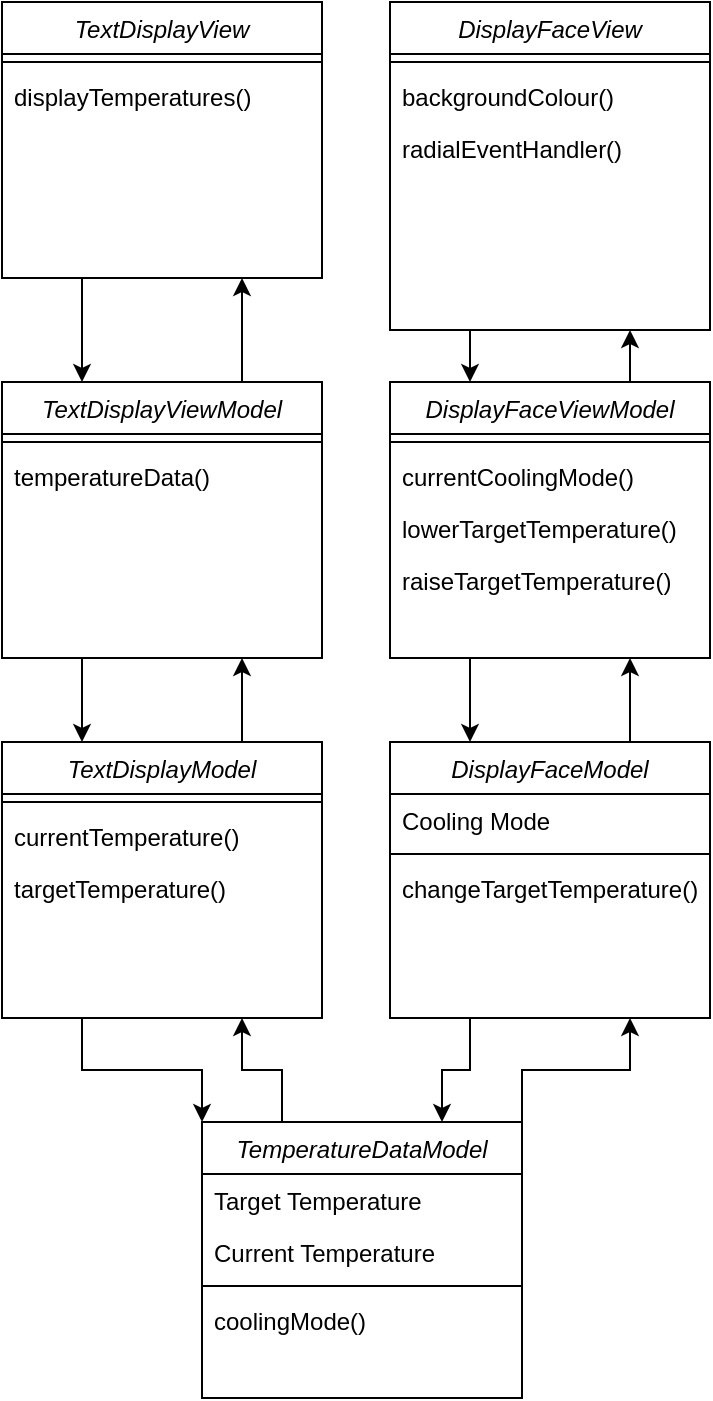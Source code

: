 <mxfile version="12.8.1" type="device"><diagram id="C5RBs43oDa-KdzZeNtuy" name="Page-1"><mxGraphModel dx="1303" dy="792" grid="1" gridSize="10" guides="1" tooltips="1" connect="1" arrows="1" fold="1" page="1" pageScale="1" pageWidth="827" pageHeight="1169" math="0" shadow="0"><root><mxCell id="WIyWlLk6GJQsqaUBKTNV-0"/><mxCell id="WIyWlLk6GJQsqaUBKTNV-1" parent="WIyWlLk6GJQsqaUBKTNV-0"/><mxCell id="zkfFHV4jXpPFQw0GAbJ--0" value="TextDisplayView" style="swimlane;fontStyle=2;align=center;verticalAlign=top;childLayout=stackLayout;horizontal=1;startSize=26;horizontalStack=0;resizeParent=1;resizeLast=0;collapsible=1;marginBottom=0;rounded=0;shadow=0;strokeWidth=1;" parent="WIyWlLk6GJQsqaUBKTNV-1" vertex="1"><mxGeometry x="220" y="120" width="160" height="138" as="geometry"><mxRectangle x="230" y="140" width="160" height="26" as="alternateBounds"/></mxGeometry></mxCell><mxCell id="zkfFHV4jXpPFQw0GAbJ--4" value="" style="line;html=1;strokeWidth=1;align=left;verticalAlign=middle;spacingTop=-1;spacingLeft=3;spacingRight=3;rotatable=0;labelPosition=right;points=[];portConstraint=eastwest;" parent="zkfFHV4jXpPFQw0GAbJ--0" vertex="1"><mxGeometry y="26" width="160" height="8" as="geometry"/></mxCell><mxCell id="zkfFHV4jXpPFQw0GAbJ--5" value="displayTemperatures()" style="text;align=left;verticalAlign=top;spacingLeft=4;spacingRight=4;overflow=hidden;rotatable=0;points=[[0,0.5],[1,0.5]];portConstraint=eastwest;" parent="zkfFHV4jXpPFQw0GAbJ--0" vertex="1"><mxGeometry y="34" width="160" height="26" as="geometry"/></mxCell><mxCell id="ft2E505LS1WRf3qaH0Fm-0" value="DisplayFaceView" style="swimlane;fontStyle=2;align=center;verticalAlign=top;childLayout=stackLayout;horizontal=1;startSize=26;horizontalStack=0;resizeParent=1;resizeLast=0;collapsible=1;marginBottom=0;rounded=0;shadow=0;strokeWidth=1;" parent="WIyWlLk6GJQsqaUBKTNV-1" vertex="1"><mxGeometry x="414" y="120" width="160" height="164" as="geometry"><mxRectangle x="230" y="140" width="160" height="26" as="alternateBounds"/></mxGeometry></mxCell><mxCell id="ft2E505LS1WRf3qaH0Fm-4" value="" style="line;html=1;strokeWidth=1;align=left;verticalAlign=middle;spacingTop=-1;spacingLeft=3;spacingRight=3;rotatable=0;labelPosition=right;points=[];portConstraint=eastwest;" parent="ft2E505LS1WRf3qaH0Fm-0" vertex="1"><mxGeometry y="26" width="160" height="8" as="geometry"/></mxCell><mxCell id="ft2E505LS1WRf3qaH0Fm-30" value="backgroundColour()" style="text;align=left;verticalAlign=top;spacingLeft=4;spacingRight=4;overflow=hidden;rotatable=0;points=[[0,0.5],[1,0.5]];portConstraint=eastwest;" parent="ft2E505LS1WRf3qaH0Fm-0" vertex="1"><mxGeometry y="34" width="160" height="26" as="geometry"/></mxCell><mxCell id="ft2E505LS1WRf3qaH0Fm-5" value="radialEventHandler()" style="text;align=left;verticalAlign=top;spacingLeft=4;spacingRight=4;overflow=hidden;rotatable=0;points=[[0,0.5],[1,0.5]];portConstraint=eastwest;" parent="ft2E505LS1WRf3qaH0Fm-0" vertex="1"><mxGeometry y="60" width="160" height="26" as="geometry"/></mxCell><mxCell id="ft2E505LS1WRf3qaH0Fm-6" value="TextDisplayViewModel" style="swimlane;fontStyle=2;align=center;verticalAlign=top;childLayout=stackLayout;horizontal=1;startSize=26;horizontalStack=0;resizeParent=1;resizeLast=0;collapsible=1;marginBottom=0;rounded=0;shadow=0;strokeWidth=1;" parent="WIyWlLk6GJQsqaUBKTNV-1" vertex="1"><mxGeometry x="220" y="310" width="160" height="138" as="geometry"><mxRectangle x="230" y="140" width="160" height="26" as="alternateBounds"/></mxGeometry></mxCell><mxCell id="ft2E505LS1WRf3qaH0Fm-10" value="" style="line;html=1;strokeWidth=1;align=left;verticalAlign=middle;spacingTop=-1;spacingLeft=3;spacingRight=3;rotatable=0;labelPosition=right;points=[];portConstraint=eastwest;" parent="ft2E505LS1WRf3qaH0Fm-6" vertex="1"><mxGeometry y="26" width="160" height="8" as="geometry"/></mxCell><mxCell id="ft2E505LS1WRf3qaH0Fm-11" value="temperatureData()" style="text;align=left;verticalAlign=top;spacingLeft=4;spacingRight=4;overflow=hidden;rotatable=0;points=[[0,0.5],[1,0.5]];portConstraint=eastwest;" parent="ft2E505LS1WRf3qaH0Fm-6" vertex="1"><mxGeometry y="34" width="160" height="26" as="geometry"/></mxCell><mxCell id="ft2E505LS1WRf3qaH0Fm-12" value="DisplayFaceViewModel" style="swimlane;fontStyle=2;align=center;verticalAlign=top;childLayout=stackLayout;horizontal=1;startSize=26;horizontalStack=0;resizeParent=1;resizeLast=0;collapsible=1;marginBottom=0;rounded=0;shadow=0;strokeWidth=1;" parent="WIyWlLk6GJQsqaUBKTNV-1" vertex="1"><mxGeometry x="414" y="310" width="160" height="138" as="geometry"><mxRectangle x="230" y="140" width="160" height="26" as="alternateBounds"/></mxGeometry></mxCell><mxCell id="ft2E505LS1WRf3qaH0Fm-16" value="" style="line;html=1;strokeWidth=1;align=left;verticalAlign=middle;spacingTop=-1;spacingLeft=3;spacingRight=3;rotatable=0;labelPosition=right;points=[];portConstraint=eastwest;" parent="ft2E505LS1WRf3qaH0Fm-12" vertex="1"><mxGeometry y="26" width="160" height="8" as="geometry"/></mxCell><mxCell id="ft2E505LS1WRf3qaH0Fm-17" value="currentCoolingMode()" style="text;align=left;verticalAlign=top;spacingLeft=4;spacingRight=4;overflow=hidden;rotatable=0;points=[[0,0.5],[1,0.5]];portConstraint=eastwest;" parent="ft2E505LS1WRf3qaH0Fm-12" vertex="1"><mxGeometry y="34" width="160" height="26" as="geometry"/></mxCell><mxCell id="ft2E505LS1WRf3qaH0Fm-36" value="lowerTargetTemperature()" style="text;align=left;verticalAlign=top;spacingLeft=4;spacingRight=4;overflow=hidden;rotatable=0;points=[[0,0.5],[1,0.5]];portConstraint=eastwest;" parent="ft2E505LS1WRf3qaH0Fm-12" vertex="1"><mxGeometry y="60" width="160" height="26" as="geometry"/></mxCell><mxCell id="ft2E505LS1WRf3qaH0Fm-37" value="raiseTargetTemperature()" style="text;align=left;verticalAlign=top;spacingLeft=4;spacingRight=4;overflow=hidden;rotatable=0;points=[[0,0.5],[1,0.5]];portConstraint=eastwest;" parent="ft2E505LS1WRf3qaH0Fm-12" vertex="1"><mxGeometry y="86" width="160" height="26" as="geometry"/></mxCell><mxCell id="ft2E505LS1WRf3qaH0Fm-52" style="edgeStyle=orthogonalEdgeStyle;rounded=0;orthogonalLoop=1;jettySize=auto;html=1;exitX=0.25;exitY=1;exitDx=0;exitDy=0;entryX=0;entryY=0;entryDx=0;entryDy=0;" parent="WIyWlLk6GJQsqaUBKTNV-1" source="ft2E505LS1WRf3qaH0Fm-18" target="ft2E505LS1WRf3qaH0Fm-31" edge="1"><mxGeometry relative="1" as="geometry"/></mxCell><mxCell id="ft2E505LS1WRf3qaH0Fm-18" value="TextDisplayModel" style="swimlane;fontStyle=2;align=center;verticalAlign=top;childLayout=stackLayout;horizontal=1;startSize=26;horizontalStack=0;resizeParent=1;resizeLast=0;collapsible=1;marginBottom=0;rounded=0;shadow=0;strokeWidth=1;" parent="WIyWlLk6GJQsqaUBKTNV-1" vertex="1"><mxGeometry x="220" y="490" width="160" height="138" as="geometry"><mxRectangle x="230" y="140" width="160" height="26" as="alternateBounds"/></mxGeometry></mxCell><mxCell id="ft2E505LS1WRf3qaH0Fm-22" value="" style="line;html=1;strokeWidth=1;align=left;verticalAlign=middle;spacingTop=-1;spacingLeft=3;spacingRight=3;rotatable=0;labelPosition=right;points=[];portConstraint=eastwest;" parent="ft2E505LS1WRf3qaH0Fm-18" vertex="1"><mxGeometry y="26" width="160" height="8" as="geometry"/></mxCell><mxCell id="ft2E505LS1WRf3qaH0Fm-56" value="currentTemperature()" style="text;align=left;verticalAlign=top;spacingLeft=4;spacingRight=4;overflow=hidden;rotatable=0;points=[[0,0.5],[1,0.5]];portConstraint=eastwest;" parent="ft2E505LS1WRf3qaH0Fm-18" vertex="1"><mxGeometry y="34" width="160" height="26" as="geometry"/></mxCell><mxCell id="ft2E505LS1WRf3qaH0Fm-57" value="targetTemperature()" style="text;align=left;verticalAlign=top;spacingLeft=4;spacingRight=4;overflow=hidden;rotatable=0;points=[[0,0.5],[1,0.5]];portConstraint=eastwest;" parent="ft2E505LS1WRf3qaH0Fm-18" vertex="1"><mxGeometry y="60" width="160" height="26" as="geometry"/></mxCell><mxCell id="ft2E505LS1WRf3qaH0Fm-54" style="edgeStyle=orthogonalEdgeStyle;rounded=0;orthogonalLoop=1;jettySize=auto;html=1;exitX=0.25;exitY=1;exitDx=0;exitDy=0;entryX=0.75;entryY=0;entryDx=0;entryDy=0;" parent="WIyWlLk6GJQsqaUBKTNV-1" source="ft2E505LS1WRf3qaH0Fm-24" target="ft2E505LS1WRf3qaH0Fm-31" edge="1"><mxGeometry relative="1" as="geometry"/></mxCell><mxCell id="ft2E505LS1WRf3qaH0Fm-24" value="DisplayFaceModel" style="swimlane;fontStyle=2;align=center;verticalAlign=top;childLayout=stackLayout;horizontal=1;startSize=26;horizontalStack=0;resizeParent=1;resizeLast=0;collapsible=1;marginBottom=0;rounded=0;shadow=0;strokeWidth=1;" parent="WIyWlLk6GJQsqaUBKTNV-1" vertex="1"><mxGeometry x="414" y="490" width="160" height="138" as="geometry"><mxRectangle x="230" y="140" width="160" height="26" as="alternateBounds"/></mxGeometry></mxCell><mxCell id="ft2E505LS1WRf3qaH0Fm-25" value="Cooling Mode" style="text;align=left;verticalAlign=top;spacingLeft=4;spacingRight=4;overflow=hidden;rotatable=0;points=[[0,0.5],[1,0.5]];portConstraint=eastwest;" parent="ft2E505LS1WRf3qaH0Fm-24" vertex="1"><mxGeometry y="26" width="160" height="26" as="geometry"/></mxCell><mxCell id="ft2E505LS1WRf3qaH0Fm-28" value="" style="line;html=1;strokeWidth=1;align=left;verticalAlign=middle;spacingTop=-1;spacingLeft=3;spacingRight=3;rotatable=0;labelPosition=right;points=[];portConstraint=eastwest;" parent="ft2E505LS1WRf3qaH0Fm-24" vertex="1"><mxGeometry y="52" width="160" height="8" as="geometry"/></mxCell><mxCell id="ft2E505LS1WRf3qaH0Fm-29" value="changeTargetTemperature()" style="text;align=left;verticalAlign=top;spacingLeft=4;spacingRight=4;overflow=hidden;rotatable=0;points=[[0,0.5],[1,0.5]];portConstraint=eastwest;" parent="ft2E505LS1WRf3qaH0Fm-24" vertex="1"><mxGeometry y="60" width="160" height="26" as="geometry"/></mxCell><mxCell id="ft2E505LS1WRf3qaH0Fm-51" style="edgeStyle=orthogonalEdgeStyle;rounded=0;orthogonalLoop=1;jettySize=auto;html=1;exitX=0.25;exitY=0;exitDx=0;exitDy=0;entryX=0.75;entryY=1;entryDx=0;entryDy=0;" parent="WIyWlLk6GJQsqaUBKTNV-1" source="ft2E505LS1WRf3qaH0Fm-31" target="ft2E505LS1WRf3qaH0Fm-18" edge="1"><mxGeometry relative="1" as="geometry"/></mxCell><mxCell id="ft2E505LS1WRf3qaH0Fm-53" style="edgeStyle=orthogonalEdgeStyle;rounded=0;orthogonalLoop=1;jettySize=auto;html=1;exitX=1;exitY=0;exitDx=0;exitDy=0;entryX=0.75;entryY=1;entryDx=0;entryDy=0;" parent="WIyWlLk6GJQsqaUBKTNV-1" source="ft2E505LS1WRf3qaH0Fm-31" target="ft2E505LS1WRf3qaH0Fm-24" edge="1"><mxGeometry relative="1" as="geometry"/></mxCell><mxCell id="ft2E505LS1WRf3qaH0Fm-31" value="TemperatureDataModel" style="swimlane;fontStyle=2;align=center;verticalAlign=top;childLayout=stackLayout;horizontal=1;startSize=26;horizontalStack=0;resizeParent=1;resizeLast=0;collapsible=1;marginBottom=0;rounded=0;shadow=0;strokeWidth=1;" parent="WIyWlLk6GJQsqaUBKTNV-1" vertex="1"><mxGeometry x="320" y="680" width="160" height="138" as="geometry"><mxRectangle x="230" y="140" width="160" height="26" as="alternateBounds"/></mxGeometry></mxCell><mxCell id="ft2E505LS1WRf3qaH0Fm-32" value="Target Temperature" style="text;align=left;verticalAlign=top;spacingLeft=4;spacingRight=4;overflow=hidden;rotatable=0;points=[[0,0.5],[1,0.5]];portConstraint=eastwest;" parent="ft2E505LS1WRf3qaH0Fm-31" vertex="1"><mxGeometry y="26" width="160" height="26" as="geometry"/></mxCell><mxCell id="ft2E505LS1WRf3qaH0Fm-33" value="Current Temperature" style="text;align=left;verticalAlign=top;spacingLeft=4;spacingRight=4;overflow=hidden;rotatable=0;points=[[0,0.5],[1,0.5]];portConstraint=eastwest;rounded=0;shadow=0;html=0;" parent="ft2E505LS1WRf3qaH0Fm-31" vertex="1"><mxGeometry y="52" width="160" height="26" as="geometry"/></mxCell><mxCell id="ft2E505LS1WRf3qaH0Fm-34" value="" style="line;html=1;strokeWidth=1;align=left;verticalAlign=middle;spacingTop=-1;spacingLeft=3;spacingRight=3;rotatable=0;labelPosition=right;points=[];portConstraint=eastwest;" parent="ft2E505LS1WRf3qaH0Fm-31" vertex="1"><mxGeometry y="78" width="160" height="8" as="geometry"/></mxCell><mxCell id="ft2E505LS1WRf3qaH0Fm-35" value="coolingMode()" style="text;align=left;verticalAlign=top;spacingLeft=4;spacingRight=4;overflow=hidden;rotatable=0;points=[[0,0.5],[1,0.5]];portConstraint=eastwest;" parent="ft2E505LS1WRf3qaH0Fm-31" vertex="1"><mxGeometry y="86" width="160" height="26" as="geometry"/></mxCell><mxCell id="ft2E505LS1WRf3qaH0Fm-38" value="" style="endArrow=classic;html=1;entryX=0.75;entryY=1;entryDx=0;entryDy=0;exitX=0.75;exitY=0;exitDx=0;exitDy=0;" parent="WIyWlLk6GJQsqaUBKTNV-1" source="ft2E505LS1WRf3qaH0Fm-6" target="zkfFHV4jXpPFQw0GAbJ--0" edge="1"><mxGeometry width="50" height="50" relative="1" as="geometry"><mxPoint x="390" y="520" as="sourcePoint"/><mxPoint x="440" y="470" as="targetPoint"/></mxGeometry></mxCell><mxCell id="ft2E505LS1WRf3qaH0Fm-39" value="" style="endArrow=classic;html=1;entryX=0.75;entryY=1;entryDx=0;entryDy=0;exitX=0.75;exitY=0;exitDx=0;exitDy=0;" parent="WIyWlLk6GJQsqaUBKTNV-1" source="ft2E505LS1WRf3qaH0Fm-18" target="ft2E505LS1WRf3qaH0Fm-6" edge="1"><mxGeometry width="50" height="50" relative="1" as="geometry"><mxPoint x="350" y="320" as="sourcePoint"/><mxPoint x="350" y="268" as="targetPoint"/></mxGeometry></mxCell><mxCell id="ft2E505LS1WRf3qaH0Fm-40" value="" style="endArrow=classic;html=1;entryX=0.25;entryY=0;entryDx=0;entryDy=0;exitX=0.25;exitY=1;exitDx=0;exitDy=0;" parent="WIyWlLk6GJQsqaUBKTNV-1" source="ft2E505LS1WRf3qaH0Fm-6" target="ft2E505LS1WRf3qaH0Fm-18" edge="1"><mxGeometry width="50" height="50" relative="1" as="geometry"><mxPoint x="350" y="500" as="sourcePoint"/><mxPoint x="350" y="458" as="targetPoint"/></mxGeometry></mxCell><mxCell id="ft2E505LS1WRf3qaH0Fm-41" value="" style="endArrow=classic;html=1;exitX=0.25;exitY=1;exitDx=0;exitDy=0;entryX=0.25;entryY=0;entryDx=0;entryDy=0;" parent="WIyWlLk6GJQsqaUBKTNV-1" source="zkfFHV4jXpPFQw0GAbJ--0" target="ft2E505LS1WRf3qaH0Fm-6" edge="1"><mxGeometry width="50" height="50" relative="1" as="geometry"><mxPoint x="270" y="458" as="sourcePoint"/><mxPoint x="240" y="300" as="targetPoint"/></mxGeometry></mxCell><mxCell id="ft2E505LS1WRf3qaH0Fm-42" value="" style="endArrow=classic;html=1;exitX=0.25;exitY=1;exitDx=0;exitDy=0;entryX=0.25;entryY=0;entryDx=0;entryDy=0;" parent="WIyWlLk6GJQsqaUBKTNV-1" source="ft2E505LS1WRf3qaH0Fm-0" target="ft2E505LS1WRf3qaH0Fm-12" edge="1"><mxGeometry width="50" height="50" relative="1" as="geometry"><mxPoint x="270" y="268" as="sourcePoint"/><mxPoint x="270" y="320" as="targetPoint"/></mxGeometry></mxCell><mxCell id="ft2E505LS1WRf3qaH0Fm-43" value="" style="endArrow=classic;html=1;exitX=0.25;exitY=1;exitDx=0;exitDy=0;entryX=0.25;entryY=0;entryDx=0;entryDy=0;" parent="WIyWlLk6GJQsqaUBKTNV-1" source="ft2E505LS1WRf3qaH0Fm-12" target="ft2E505LS1WRf3qaH0Fm-24" edge="1"><mxGeometry width="50" height="50" relative="1" as="geometry"><mxPoint x="280" y="278" as="sourcePoint"/><mxPoint x="280" y="330" as="targetPoint"/></mxGeometry></mxCell><mxCell id="ft2E505LS1WRf3qaH0Fm-44" value="" style="endArrow=classic;html=1;exitX=0.75;exitY=0;exitDx=0;exitDy=0;entryX=0.75;entryY=1;entryDx=0;entryDy=0;" parent="WIyWlLk6GJQsqaUBKTNV-1" source="ft2E505LS1WRf3qaH0Fm-12" target="ft2E505LS1WRf3qaH0Fm-0" edge="1"><mxGeometry width="50" height="50" relative="1" as="geometry"><mxPoint x="290" y="288" as="sourcePoint"/><mxPoint x="290" y="340" as="targetPoint"/></mxGeometry></mxCell><mxCell id="ft2E505LS1WRf3qaH0Fm-45" value="" style="endArrow=classic;html=1;exitX=0.75;exitY=0;exitDx=0;exitDy=0;entryX=0.75;entryY=1;entryDx=0;entryDy=0;" parent="WIyWlLk6GJQsqaUBKTNV-1" source="ft2E505LS1WRf3qaH0Fm-24" target="ft2E505LS1WRf3qaH0Fm-12" edge="1"><mxGeometry width="50" height="50" relative="1" as="geometry"><mxPoint x="300" y="298" as="sourcePoint"/><mxPoint x="300" y="350" as="targetPoint"/></mxGeometry></mxCell></root></mxGraphModel></diagram></mxfile>